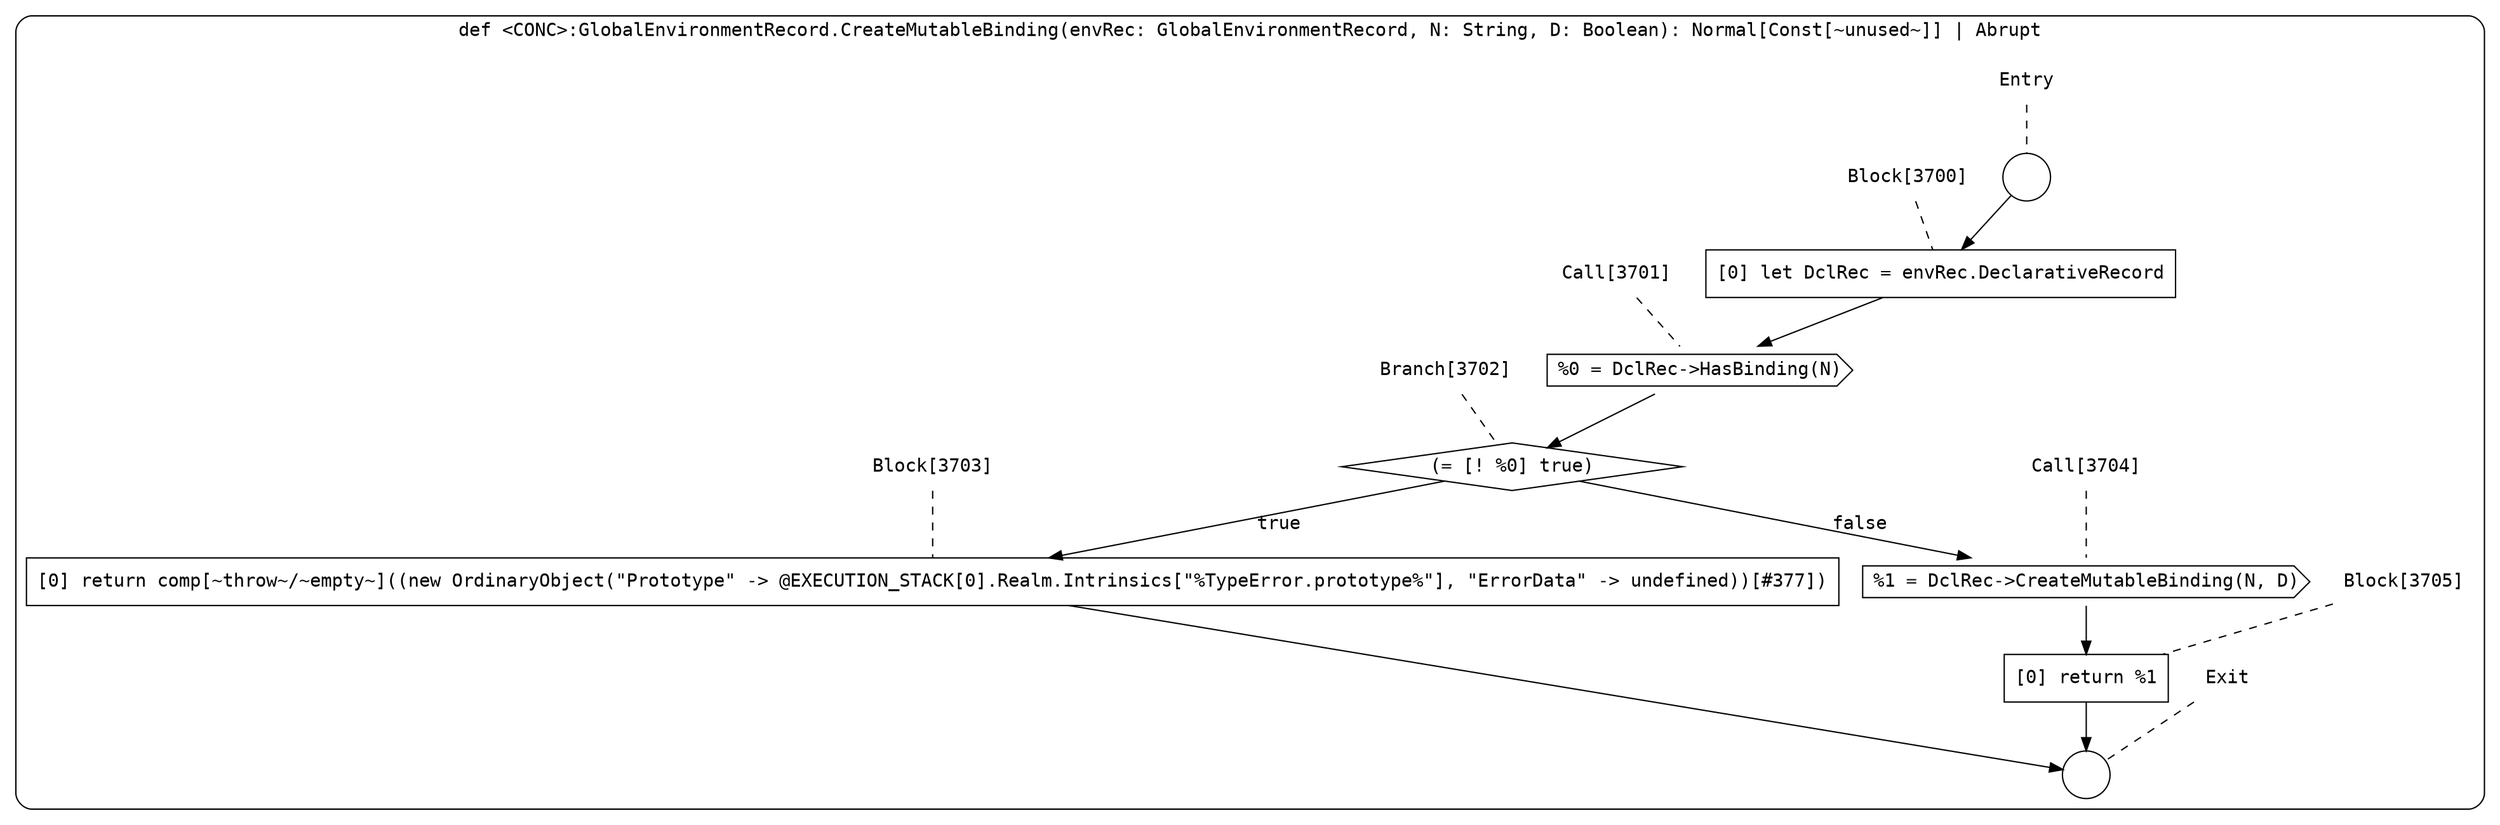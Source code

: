 digraph {
  graph [fontname = "Consolas"]
  node [fontname = "Consolas"]
  edge [fontname = "Consolas"]
  subgraph cluster999 {
    label = "def <CONC>:GlobalEnvironmentRecord.CreateMutableBinding(envRec: GlobalEnvironmentRecord, N: String, D: Boolean): Normal[Const[~unused~]] | Abrupt"
    style = rounded
    cluster999_entry_name [shape=none, label=<<font color="black">Entry</font>>]
    cluster999_entry_name -> cluster999_entry [arrowhead=none, color="black", style=dashed]
    cluster999_entry [shape=circle label=" " color="black" fillcolor="white" style=filled]
    cluster999_entry -> node3700 [color="black"]
    cluster999_exit_name [shape=none, label=<<font color="black">Exit</font>>]
    cluster999_exit_name -> cluster999_exit [arrowhead=none, color="black", style=dashed]
    cluster999_exit [shape=circle label=" " color="black" fillcolor="white" style=filled]
    node3700_name [shape=none, label=<<font color="black">Block[3700]</font>>]
    node3700_name -> node3700 [arrowhead=none, color="black", style=dashed]
    node3700 [shape=box, label=<<font color="black">[0] let DclRec = envRec.DeclarativeRecord<BR ALIGN="LEFT"/></font>> color="black" fillcolor="white", style=filled]
    node3700 -> node3701 [color="black"]
    node3701_name [shape=none, label=<<font color="black">Call[3701]</font>>]
    node3701_name -> node3701 [arrowhead=none, color="black", style=dashed]
    node3701 [shape=cds, label=<<font color="black">%0 = DclRec-&gt;HasBinding(N)</font>> color="black" fillcolor="white", style=filled]
    node3701 -> node3702 [color="black"]
    node3702_name [shape=none, label=<<font color="black">Branch[3702]</font>>]
    node3702_name -> node3702 [arrowhead=none, color="black", style=dashed]
    node3702 [shape=diamond, label=<<font color="black">(= [! %0] true)</font>> color="black" fillcolor="white", style=filled]
    node3702 -> node3703 [label=<<font color="black">true</font>> color="black"]
    node3702 -> node3704 [label=<<font color="black">false</font>> color="black"]
    node3703_name [shape=none, label=<<font color="black">Block[3703]</font>>]
    node3703_name -> node3703 [arrowhead=none, color="black", style=dashed]
    node3703 [shape=box, label=<<font color="black">[0] return comp[~throw~/~empty~]((new OrdinaryObject(&quot;Prototype&quot; -&gt; @EXECUTION_STACK[0].Realm.Intrinsics[&quot;%TypeError.prototype%&quot;], &quot;ErrorData&quot; -&gt; undefined))[#377])<BR ALIGN="LEFT"/></font>> color="black" fillcolor="white", style=filled]
    node3703 -> cluster999_exit [color="black"]
    node3704_name [shape=none, label=<<font color="black">Call[3704]</font>>]
    node3704_name -> node3704 [arrowhead=none, color="black", style=dashed]
    node3704 [shape=cds, label=<<font color="black">%1 = DclRec-&gt;CreateMutableBinding(N, D)</font>> color="black" fillcolor="white", style=filled]
    node3704 -> node3705 [color="black"]
    node3705_name [shape=none, label=<<font color="black">Block[3705]</font>>]
    node3705_name -> node3705 [arrowhead=none, color="black", style=dashed]
    node3705 [shape=box, label=<<font color="black">[0] return %1<BR ALIGN="LEFT"/></font>> color="black" fillcolor="white", style=filled]
    node3705 -> cluster999_exit [color="black"]
  }
}